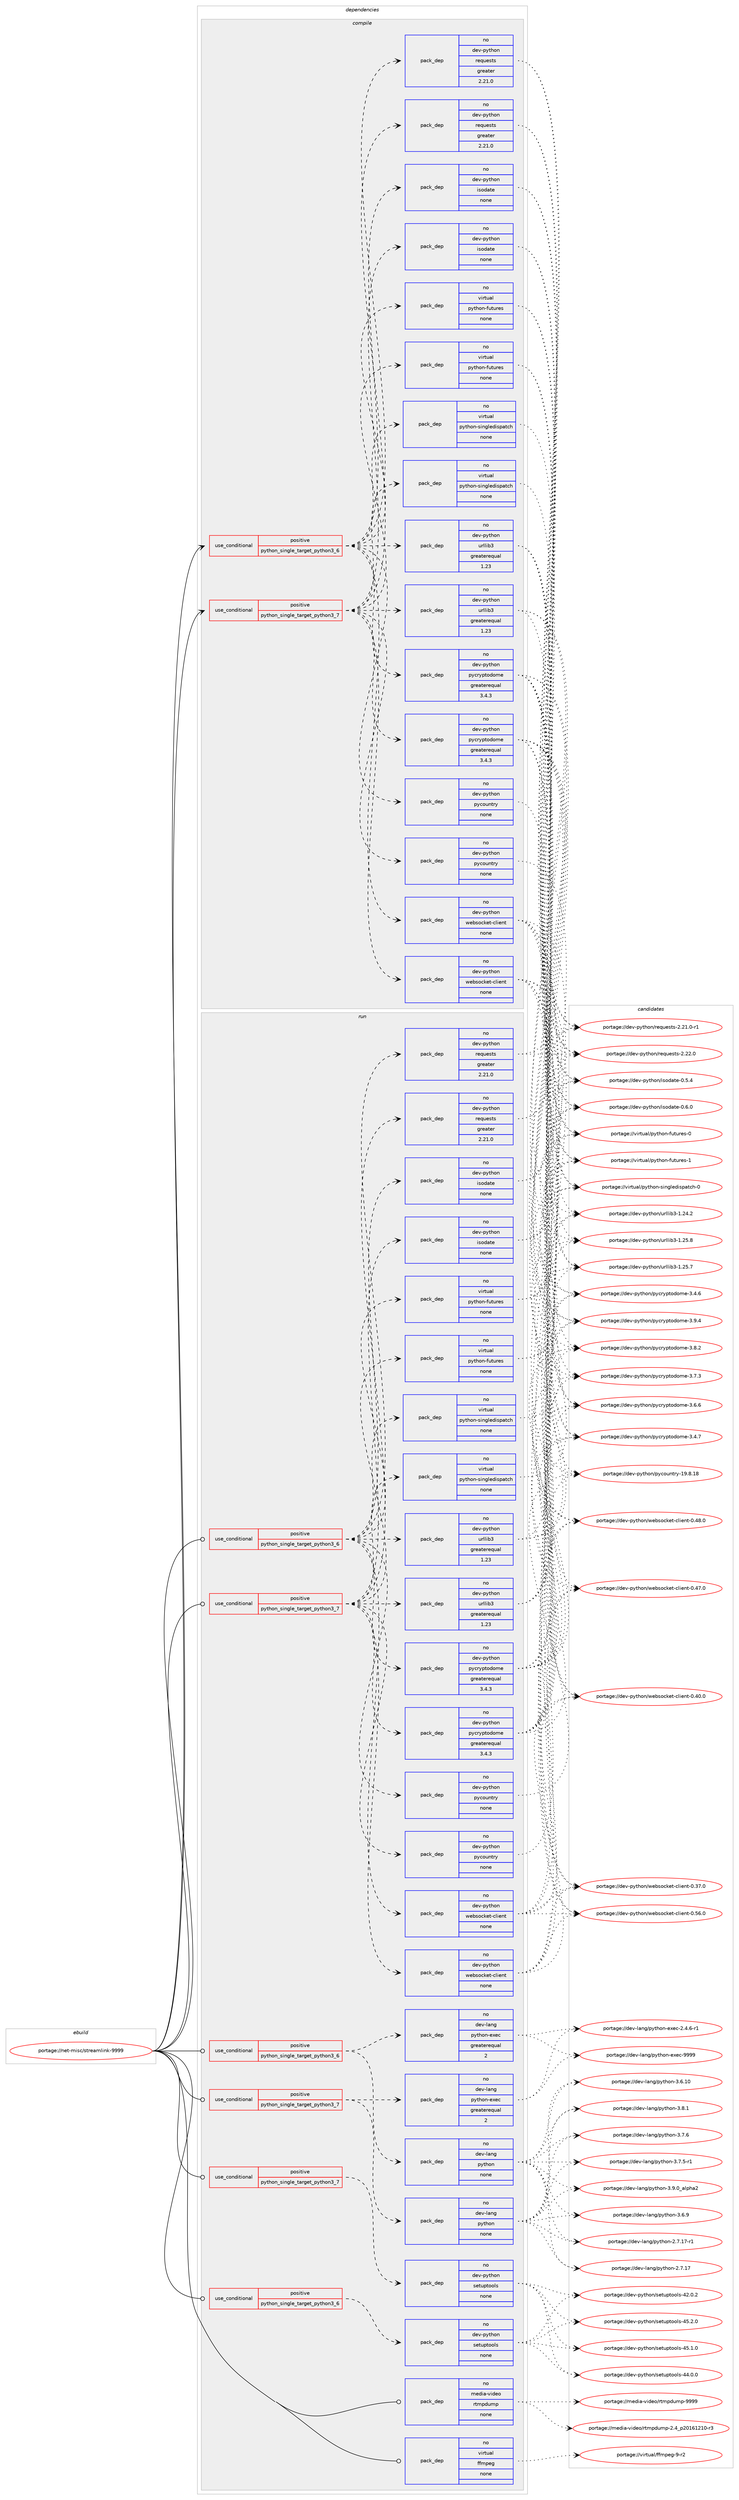 digraph prolog {

# *************
# Graph options
# *************

newrank=true;
concentrate=true;
compound=true;
graph [rankdir=LR,fontname=Helvetica,fontsize=10,ranksep=1.5];#, ranksep=2.5, nodesep=0.2];
edge  [arrowhead=vee];
node  [fontname=Helvetica,fontsize=10];

# **********
# The ebuild
# **********

subgraph cluster_leftcol {
color=gray;
rank=same;
label=<<i>ebuild</i>>;
id [label="portage://net-misc/streamlink-9999", color=red, width=4, href="../net-misc/streamlink-9999.svg"];
}

# ****************
# The dependencies
# ****************

subgraph cluster_midcol {
color=gray;
label=<<i>dependencies</i>>;
subgraph cluster_compile {
fillcolor="#eeeeee";
style=filled;
label=<<i>compile</i>>;
subgraph cond24706 {
dependency120637 [label=<<TABLE BORDER="0" CELLBORDER="1" CELLSPACING="0" CELLPADDING="4"><TR><TD ROWSPAN="3" CELLPADDING="10">use_conditional</TD></TR><TR><TD>positive</TD></TR><TR><TD>python_single_target_python3_6</TD></TR></TABLE>>, shape=none, color=red];
subgraph pack93927 {
dependency120638 [label=<<TABLE BORDER="0" CELLBORDER="1" CELLSPACING="0" CELLPADDING="4" WIDTH="220"><TR><TD ROWSPAN="6" CELLPADDING="30">pack_dep</TD></TR><TR><TD WIDTH="110">no</TD></TR><TR><TD>virtual</TD></TR><TR><TD>python-futures</TD></TR><TR><TD>none</TD></TR><TR><TD></TD></TR></TABLE>>, shape=none, color=blue];
}
dependency120637:e -> dependency120638:w [weight=20,style="dashed",arrowhead="vee"];
subgraph pack93928 {
dependency120639 [label=<<TABLE BORDER="0" CELLBORDER="1" CELLSPACING="0" CELLPADDING="4" WIDTH="220"><TR><TD ROWSPAN="6" CELLPADDING="30">pack_dep</TD></TR><TR><TD WIDTH="110">no</TD></TR><TR><TD>virtual</TD></TR><TR><TD>python-singledispatch</TD></TR><TR><TD>none</TD></TR><TR><TD></TD></TR></TABLE>>, shape=none, color=blue];
}
dependency120637:e -> dependency120639:w [weight=20,style="dashed",arrowhead="vee"];
subgraph pack93929 {
dependency120640 [label=<<TABLE BORDER="0" CELLBORDER="1" CELLSPACING="0" CELLPADDING="4" WIDTH="220"><TR><TD ROWSPAN="6" CELLPADDING="30">pack_dep</TD></TR><TR><TD WIDTH="110">no</TD></TR><TR><TD>dev-python</TD></TR><TR><TD>requests</TD></TR><TR><TD>greater</TD></TR><TR><TD>2.21.0</TD></TR></TABLE>>, shape=none, color=blue];
}
dependency120637:e -> dependency120640:w [weight=20,style="dashed",arrowhead="vee"];
subgraph pack93930 {
dependency120641 [label=<<TABLE BORDER="0" CELLBORDER="1" CELLSPACING="0" CELLPADDING="4" WIDTH="220"><TR><TD ROWSPAN="6" CELLPADDING="30">pack_dep</TD></TR><TR><TD WIDTH="110">no</TD></TR><TR><TD>dev-python</TD></TR><TR><TD>urllib3</TD></TR><TR><TD>greaterequal</TD></TR><TR><TD>1.23</TD></TR></TABLE>>, shape=none, color=blue];
}
dependency120637:e -> dependency120641:w [weight=20,style="dashed",arrowhead="vee"];
subgraph pack93931 {
dependency120642 [label=<<TABLE BORDER="0" CELLBORDER="1" CELLSPACING="0" CELLPADDING="4" WIDTH="220"><TR><TD ROWSPAN="6" CELLPADDING="30">pack_dep</TD></TR><TR><TD WIDTH="110">no</TD></TR><TR><TD>dev-python</TD></TR><TR><TD>isodate</TD></TR><TR><TD>none</TD></TR><TR><TD></TD></TR></TABLE>>, shape=none, color=blue];
}
dependency120637:e -> dependency120642:w [weight=20,style="dashed",arrowhead="vee"];
subgraph pack93932 {
dependency120643 [label=<<TABLE BORDER="0" CELLBORDER="1" CELLSPACING="0" CELLPADDING="4" WIDTH="220"><TR><TD ROWSPAN="6" CELLPADDING="30">pack_dep</TD></TR><TR><TD WIDTH="110">no</TD></TR><TR><TD>dev-python</TD></TR><TR><TD>websocket-client</TD></TR><TR><TD>none</TD></TR><TR><TD></TD></TR></TABLE>>, shape=none, color=blue];
}
dependency120637:e -> dependency120643:w [weight=20,style="dashed",arrowhead="vee"];
subgraph pack93933 {
dependency120644 [label=<<TABLE BORDER="0" CELLBORDER="1" CELLSPACING="0" CELLPADDING="4" WIDTH="220"><TR><TD ROWSPAN="6" CELLPADDING="30">pack_dep</TD></TR><TR><TD WIDTH="110">no</TD></TR><TR><TD>dev-python</TD></TR><TR><TD>pycountry</TD></TR><TR><TD>none</TD></TR><TR><TD></TD></TR></TABLE>>, shape=none, color=blue];
}
dependency120637:e -> dependency120644:w [weight=20,style="dashed",arrowhead="vee"];
subgraph pack93934 {
dependency120645 [label=<<TABLE BORDER="0" CELLBORDER="1" CELLSPACING="0" CELLPADDING="4" WIDTH="220"><TR><TD ROWSPAN="6" CELLPADDING="30">pack_dep</TD></TR><TR><TD WIDTH="110">no</TD></TR><TR><TD>dev-python</TD></TR><TR><TD>pycryptodome</TD></TR><TR><TD>greaterequal</TD></TR><TR><TD>3.4.3</TD></TR></TABLE>>, shape=none, color=blue];
}
dependency120637:e -> dependency120645:w [weight=20,style="dashed",arrowhead="vee"];
}
id:e -> dependency120637:w [weight=20,style="solid",arrowhead="vee"];
subgraph cond24707 {
dependency120646 [label=<<TABLE BORDER="0" CELLBORDER="1" CELLSPACING="0" CELLPADDING="4"><TR><TD ROWSPAN="3" CELLPADDING="10">use_conditional</TD></TR><TR><TD>positive</TD></TR><TR><TD>python_single_target_python3_7</TD></TR></TABLE>>, shape=none, color=red];
subgraph pack93935 {
dependency120647 [label=<<TABLE BORDER="0" CELLBORDER="1" CELLSPACING="0" CELLPADDING="4" WIDTH="220"><TR><TD ROWSPAN="6" CELLPADDING="30">pack_dep</TD></TR><TR><TD WIDTH="110">no</TD></TR><TR><TD>virtual</TD></TR><TR><TD>python-futures</TD></TR><TR><TD>none</TD></TR><TR><TD></TD></TR></TABLE>>, shape=none, color=blue];
}
dependency120646:e -> dependency120647:w [weight=20,style="dashed",arrowhead="vee"];
subgraph pack93936 {
dependency120648 [label=<<TABLE BORDER="0" CELLBORDER="1" CELLSPACING="0" CELLPADDING="4" WIDTH="220"><TR><TD ROWSPAN="6" CELLPADDING="30">pack_dep</TD></TR><TR><TD WIDTH="110">no</TD></TR><TR><TD>virtual</TD></TR><TR><TD>python-singledispatch</TD></TR><TR><TD>none</TD></TR><TR><TD></TD></TR></TABLE>>, shape=none, color=blue];
}
dependency120646:e -> dependency120648:w [weight=20,style="dashed",arrowhead="vee"];
subgraph pack93937 {
dependency120649 [label=<<TABLE BORDER="0" CELLBORDER="1" CELLSPACING="0" CELLPADDING="4" WIDTH="220"><TR><TD ROWSPAN="6" CELLPADDING="30">pack_dep</TD></TR><TR><TD WIDTH="110">no</TD></TR><TR><TD>dev-python</TD></TR><TR><TD>requests</TD></TR><TR><TD>greater</TD></TR><TR><TD>2.21.0</TD></TR></TABLE>>, shape=none, color=blue];
}
dependency120646:e -> dependency120649:w [weight=20,style="dashed",arrowhead="vee"];
subgraph pack93938 {
dependency120650 [label=<<TABLE BORDER="0" CELLBORDER="1" CELLSPACING="0" CELLPADDING="4" WIDTH="220"><TR><TD ROWSPAN="6" CELLPADDING="30">pack_dep</TD></TR><TR><TD WIDTH="110">no</TD></TR><TR><TD>dev-python</TD></TR><TR><TD>urllib3</TD></TR><TR><TD>greaterequal</TD></TR><TR><TD>1.23</TD></TR></TABLE>>, shape=none, color=blue];
}
dependency120646:e -> dependency120650:w [weight=20,style="dashed",arrowhead="vee"];
subgraph pack93939 {
dependency120651 [label=<<TABLE BORDER="0" CELLBORDER="1" CELLSPACING="0" CELLPADDING="4" WIDTH="220"><TR><TD ROWSPAN="6" CELLPADDING="30">pack_dep</TD></TR><TR><TD WIDTH="110">no</TD></TR><TR><TD>dev-python</TD></TR><TR><TD>isodate</TD></TR><TR><TD>none</TD></TR><TR><TD></TD></TR></TABLE>>, shape=none, color=blue];
}
dependency120646:e -> dependency120651:w [weight=20,style="dashed",arrowhead="vee"];
subgraph pack93940 {
dependency120652 [label=<<TABLE BORDER="0" CELLBORDER="1" CELLSPACING="0" CELLPADDING="4" WIDTH="220"><TR><TD ROWSPAN="6" CELLPADDING="30">pack_dep</TD></TR><TR><TD WIDTH="110">no</TD></TR><TR><TD>dev-python</TD></TR><TR><TD>websocket-client</TD></TR><TR><TD>none</TD></TR><TR><TD></TD></TR></TABLE>>, shape=none, color=blue];
}
dependency120646:e -> dependency120652:w [weight=20,style="dashed",arrowhead="vee"];
subgraph pack93941 {
dependency120653 [label=<<TABLE BORDER="0" CELLBORDER="1" CELLSPACING="0" CELLPADDING="4" WIDTH="220"><TR><TD ROWSPAN="6" CELLPADDING="30">pack_dep</TD></TR><TR><TD WIDTH="110">no</TD></TR><TR><TD>dev-python</TD></TR><TR><TD>pycountry</TD></TR><TR><TD>none</TD></TR><TR><TD></TD></TR></TABLE>>, shape=none, color=blue];
}
dependency120646:e -> dependency120653:w [weight=20,style="dashed",arrowhead="vee"];
subgraph pack93942 {
dependency120654 [label=<<TABLE BORDER="0" CELLBORDER="1" CELLSPACING="0" CELLPADDING="4" WIDTH="220"><TR><TD ROWSPAN="6" CELLPADDING="30">pack_dep</TD></TR><TR><TD WIDTH="110">no</TD></TR><TR><TD>dev-python</TD></TR><TR><TD>pycryptodome</TD></TR><TR><TD>greaterequal</TD></TR><TR><TD>3.4.3</TD></TR></TABLE>>, shape=none, color=blue];
}
dependency120646:e -> dependency120654:w [weight=20,style="dashed",arrowhead="vee"];
}
id:e -> dependency120646:w [weight=20,style="solid",arrowhead="vee"];
}
subgraph cluster_compileandrun {
fillcolor="#eeeeee";
style=filled;
label=<<i>compile and run</i>>;
}
subgraph cluster_run {
fillcolor="#eeeeee";
style=filled;
label=<<i>run</i>>;
subgraph cond24708 {
dependency120655 [label=<<TABLE BORDER="0" CELLBORDER="1" CELLSPACING="0" CELLPADDING="4"><TR><TD ROWSPAN="3" CELLPADDING="10">use_conditional</TD></TR><TR><TD>positive</TD></TR><TR><TD>python_single_target_python3_6</TD></TR></TABLE>>, shape=none, color=red];
subgraph pack93943 {
dependency120656 [label=<<TABLE BORDER="0" CELLBORDER="1" CELLSPACING="0" CELLPADDING="4" WIDTH="220"><TR><TD ROWSPAN="6" CELLPADDING="30">pack_dep</TD></TR><TR><TD WIDTH="110">no</TD></TR><TR><TD>dev-lang</TD></TR><TR><TD>python</TD></TR><TR><TD>none</TD></TR><TR><TD></TD></TR></TABLE>>, shape=none, color=blue];
}
dependency120655:e -> dependency120656:w [weight=20,style="dashed",arrowhead="vee"];
subgraph pack93944 {
dependency120657 [label=<<TABLE BORDER="0" CELLBORDER="1" CELLSPACING="0" CELLPADDING="4" WIDTH="220"><TR><TD ROWSPAN="6" CELLPADDING="30">pack_dep</TD></TR><TR><TD WIDTH="110">no</TD></TR><TR><TD>dev-lang</TD></TR><TR><TD>python-exec</TD></TR><TR><TD>greaterequal</TD></TR><TR><TD>2</TD></TR></TABLE>>, shape=none, color=blue];
}
dependency120655:e -> dependency120657:w [weight=20,style="dashed",arrowhead="vee"];
}
id:e -> dependency120655:w [weight=20,style="solid",arrowhead="odot"];
subgraph cond24709 {
dependency120658 [label=<<TABLE BORDER="0" CELLBORDER="1" CELLSPACING="0" CELLPADDING="4"><TR><TD ROWSPAN="3" CELLPADDING="10">use_conditional</TD></TR><TR><TD>positive</TD></TR><TR><TD>python_single_target_python3_6</TD></TR></TABLE>>, shape=none, color=red];
subgraph pack93945 {
dependency120659 [label=<<TABLE BORDER="0" CELLBORDER="1" CELLSPACING="0" CELLPADDING="4" WIDTH="220"><TR><TD ROWSPAN="6" CELLPADDING="30">pack_dep</TD></TR><TR><TD WIDTH="110">no</TD></TR><TR><TD>dev-python</TD></TR><TR><TD>setuptools</TD></TR><TR><TD>none</TD></TR><TR><TD></TD></TR></TABLE>>, shape=none, color=blue];
}
dependency120658:e -> dependency120659:w [weight=20,style="dashed",arrowhead="vee"];
}
id:e -> dependency120658:w [weight=20,style="solid",arrowhead="odot"];
subgraph cond24710 {
dependency120660 [label=<<TABLE BORDER="0" CELLBORDER="1" CELLSPACING="0" CELLPADDING="4"><TR><TD ROWSPAN="3" CELLPADDING="10">use_conditional</TD></TR><TR><TD>positive</TD></TR><TR><TD>python_single_target_python3_6</TD></TR></TABLE>>, shape=none, color=red];
subgraph pack93946 {
dependency120661 [label=<<TABLE BORDER="0" CELLBORDER="1" CELLSPACING="0" CELLPADDING="4" WIDTH="220"><TR><TD ROWSPAN="6" CELLPADDING="30">pack_dep</TD></TR><TR><TD WIDTH="110">no</TD></TR><TR><TD>virtual</TD></TR><TR><TD>python-futures</TD></TR><TR><TD>none</TD></TR><TR><TD></TD></TR></TABLE>>, shape=none, color=blue];
}
dependency120660:e -> dependency120661:w [weight=20,style="dashed",arrowhead="vee"];
subgraph pack93947 {
dependency120662 [label=<<TABLE BORDER="0" CELLBORDER="1" CELLSPACING="0" CELLPADDING="4" WIDTH="220"><TR><TD ROWSPAN="6" CELLPADDING="30">pack_dep</TD></TR><TR><TD WIDTH="110">no</TD></TR><TR><TD>virtual</TD></TR><TR><TD>python-singledispatch</TD></TR><TR><TD>none</TD></TR><TR><TD></TD></TR></TABLE>>, shape=none, color=blue];
}
dependency120660:e -> dependency120662:w [weight=20,style="dashed",arrowhead="vee"];
subgraph pack93948 {
dependency120663 [label=<<TABLE BORDER="0" CELLBORDER="1" CELLSPACING="0" CELLPADDING="4" WIDTH="220"><TR><TD ROWSPAN="6" CELLPADDING="30">pack_dep</TD></TR><TR><TD WIDTH="110">no</TD></TR><TR><TD>dev-python</TD></TR><TR><TD>requests</TD></TR><TR><TD>greater</TD></TR><TR><TD>2.21.0</TD></TR></TABLE>>, shape=none, color=blue];
}
dependency120660:e -> dependency120663:w [weight=20,style="dashed",arrowhead="vee"];
subgraph pack93949 {
dependency120664 [label=<<TABLE BORDER="0" CELLBORDER="1" CELLSPACING="0" CELLPADDING="4" WIDTH="220"><TR><TD ROWSPAN="6" CELLPADDING="30">pack_dep</TD></TR><TR><TD WIDTH="110">no</TD></TR><TR><TD>dev-python</TD></TR><TR><TD>urllib3</TD></TR><TR><TD>greaterequal</TD></TR><TR><TD>1.23</TD></TR></TABLE>>, shape=none, color=blue];
}
dependency120660:e -> dependency120664:w [weight=20,style="dashed",arrowhead="vee"];
subgraph pack93950 {
dependency120665 [label=<<TABLE BORDER="0" CELLBORDER="1" CELLSPACING="0" CELLPADDING="4" WIDTH="220"><TR><TD ROWSPAN="6" CELLPADDING="30">pack_dep</TD></TR><TR><TD WIDTH="110">no</TD></TR><TR><TD>dev-python</TD></TR><TR><TD>isodate</TD></TR><TR><TD>none</TD></TR><TR><TD></TD></TR></TABLE>>, shape=none, color=blue];
}
dependency120660:e -> dependency120665:w [weight=20,style="dashed",arrowhead="vee"];
subgraph pack93951 {
dependency120666 [label=<<TABLE BORDER="0" CELLBORDER="1" CELLSPACING="0" CELLPADDING="4" WIDTH="220"><TR><TD ROWSPAN="6" CELLPADDING="30">pack_dep</TD></TR><TR><TD WIDTH="110">no</TD></TR><TR><TD>dev-python</TD></TR><TR><TD>websocket-client</TD></TR><TR><TD>none</TD></TR><TR><TD></TD></TR></TABLE>>, shape=none, color=blue];
}
dependency120660:e -> dependency120666:w [weight=20,style="dashed",arrowhead="vee"];
subgraph pack93952 {
dependency120667 [label=<<TABLE BORDER="0" CELLBORDER="1" CELLSPACING="0" CELLPADDING="4" WIDTH="220"><TR><TD ROWSPAN="6" CELLPADDING="30">pack_dep</TD></TR><TR><TD WIDTH="110">no</TD></TR><TR><TD>dev-python</TD></TR><TR><TD>pycountry</TD></TR><TR><TD>none</TD></TR><TR><TD></TD></TR></TABLE>>, shape=none, color=blue];
}
dependency120660:e -> dependency120667:w [weight=20,style="dashed",arrowhead="vee"];
subgraph pack93953 {
dependency120668 [label=<<TABLE BORDER="0" CELLBORDER="1" CELLSPACING="0" CELLPADDING="4" WIDTH="220"><TR><TD ROWSPAN="6" CELLPADDING="30">pack_dep</TD></TR><TR><TD WIDTH="110">no</TD></TR><TR><TD>dev-python</TD></TR><TR><TD>pycryptodome</TD></TR><TR><TD>greaterequal</TD></TR><TR><TD>3.4.3</TD></TR></TABLE>>, shape=none, color=blue];
}
dependency120660:e -> dependency120668:w [weight=20,style="dashed",arrowhead="vee"];
}
id:e -> dependency120660:w [weight=20,style="solid",arrowhead="odot"];
subgraph cond24711 {
dependency120669 [label=<<TABLE BORDER="0" CELLBORDER="1" CELLSPACING="0" CELLPADDING="4"><TR><TD ROWSPAN="3" CELLPADDING="10">use_conditional</TD></TR><TR><TD>positive</TD></TR><TR><TD>python_single_target_python3_7</TD></TR></TABLE>>, shape=none, color=red];
subgraph pack93954 {
dependency120670 [label=<<TABLE BORDER="0" CELLBORDER="1" CELLSPACING="0" CELLPADDING="4" WIDTH="220"><TR><TD ROWSPAN="6" CELLPADDING="30">pack_dep</TD></TR><TR><TD WIDTH="110">no</TD></TR><TR><TD>dev-lang</TD></TR><TR><TD>python</TD></TR><TR><TD>none</TD></TR><TR><TD></TD></TR></TABLE>>, shape=none, color=blue];
}
dependency120669:e -> dependency120670:w [weight=20,style="dashed",arrowhead="vee"];
subgraph pack93955 {
dependency120671 [label=<<TABLE BORDER="0" CELLBORDER="1" CELLSPACING="0" CELLPADDING="4" WIDTH="220"><TR><TD ROWSPAN="6" CELLPADDING="30">pack_dep</TD></TR><TR><TD WIDTH="110">no</TD></TR><TR><TD>dev-lang</TD></TR><TR><TD>python-exec</TD></TR><TR><TD>greaterequal</TD></TR><TR><TD>2</TD></TR></TABLE>>, shape=none, color=blue];
}
dependency120669:e -> dependency120671:w [weight=20,style="dashed",arrowhead="vee"];
}
id:e -> dependency120669:w [weight=20,style="solid",arrowhead="odot"];
subgraph cond24712 {
dependency120672 [label=<<TABLE BORDER="0" CELLBORDER="1" CELLSPACING="0" CELLPADDING="4"><TR><TD ROWSPAN="3" CELLPADDING="10">use_conditional</TD></TR><TR><TD>positive</TD></TR><TR><TD>python_single_target_python3_7</TD></TR></TABLE>>, shape=none, color=red];
subgraph pack93956 {
dependency120673 [label=<<TABLE BORDER="0" CELLBORDER="1" CELLSPACING="0" CELLPADDING="4" WIDTH="220"><TR><TD ROWSPAN="6" CELLPADDING="30">pack_dep</TD></TR><TR><TD WIDTH="110">no</TD></TR><TR><TD>dev-python</TD></TR><TR><TD>setuptools</TD></TR><TR><TD>none</TD></TR><TR><TD></TD></TR></TABLE>>, shape=none, color=blue];
}
dependency120672:e -> dependency120673:w [weight=20,style="dashed",arrowhead="vee"];
}
id:e -> dependency120672:w [weight=20,style="solid",arrowhead="odot"];
subgraph cond24713 {
dependency120674 [label=<<TABLE BORDER="0" CELLBORDER="1" CELLSPACING="0" CELLPADDING="4"><TR><TD ROWSPAN="3" CELLPADDING="10">use_conditional</TD></TR><TR><TD>positive</TD></TR><TR><TD>python_single_target_python3_7</TD></TR></TABLE>>, shape=none, color=red];
subgraph pack93957 {
dependency120675 [label=<<TABLE BORDER="0" CELLBORDER="1" CELLSPACING="0" CELLPADDING="4" WIDTH="220"><TR><TD ROWSPAN="6" CELLPADDING="30">pack_dep</TD></TR><TR><TD WIDTH="110">no</TD></TR><TR><TD>virtual</TD></TR><TR><TD>python-futures</TD></TR><TR><TD>none</TD></TR><TR><TD></TD></TR></TABLE>>, shape=none, color=blue];
}
dependency120674:e -> dependency120675:w [weight=20,style="dashed",arrowhead="vee"];
subgraph pack93958 {
dependency120676 [label=<<TABLE BORDER="0" CELLBORDER="1" CELLSPACING="0" CELLPADDING="4" WIDTH="220"><TR><TD ROWSPAN="6" CELLPADDING="30">pack_dep</TD></TR><TR><TD WIDTH="110">no</TD></TR><TR><TD>virtual</TD></TR><TR><TD>python-singledispatch</TD></TR><TR><TD>none</TD></TR><TR><TD></TD></TR></TABLE>>, shape=none, color=blue];
}
dependency120674:e -> dependency120676:w [weight=20,style="dashed",arrowhead="vee"];
subgraph pack93959 {
dependency120677 [label=<<TABLE BORDER="0" CELLBORDER="1" CELLSPACING="0" CELLPADDING="4" WIDTH="220"><TR><TD ROWSPAN="6" CELLPADDING="30">pack_dep</TD></TR><TR><TD WIDTH="110">no</TD></TR><TR><TD>dev-python</TD></TR><TR><TD>requests</TD></TR><TR><TD>greater</TD></TR><TR><TD>2.21.0</TD></TR></TABLE>>, shape=none, color=blue];
}
dependency120674:e -> dependency120677:w [weight=20,style="dashed",arrowhead="vee"];
subgraph pack93960 {
dependency120678 [label=<<TABLE BORDER="0" CELLBORDER="1" CELLSPACING="0" CELLPADDING="4" WIDTH="220"><TR><TD ROWSPAN="6" CELLPADDING="30">pack_dep</TD></TR><TR><TD WIDTH="110">no</TD></TR><TR><TD>dev-python</TD></TR><TR><TD>urllib3</TD></TR><TR><TD>greaterequal</TD></TR><TR><TD>1.23</TD></TR></TABLE>>, shape=none, color=blue];
}
dependency120674:e -> dependency120678:w [weight=20,style="dashed",arrowhead="vee"];
subgraph pack93961 {
dependency120679 [label=<<TABLE BORDER="0" CELLBORDER="1" CELLSPACING="0" CELLPADDING="4" WIDTH="220"><TR><TD ROWSPAN="6" CELLPADDING="30">pack_dep</TD></TR><TR><TD WIDTH="110">no</TD></TR><TR><TD>dev-python</TD></TR><TR><TD>isodate</TD></TR><TR><TD>none</TD></TR><TR><TD></TD></TR></TABLE>>, shape=none, color=blue];
}
dependency120674:e -> dependency120679:w [weight=20,style="dashed",arrowhead="vee"];
subgraph pack93962 {
dependency120680 [label=<<TABLE BORDER="0" CELLBORDER="1" CELLSPACING="0" CELLPADDING="4" WIDTH="220"><TR><TD ROWSPAN="6" CELLPADDING="30">pack_dep</TD></TR><TR><TD WIDTH="110">no</TD></TR><TR><TD>dev-python</TD></TR><TR><TD>websocket-client</TD></TR><TR><TD>none</TD></TR><TR><TD></TD></TR></TABLE>>, shape=none, color=blue];
}
dependency120674:e -> dependency120680:w [weight=20,style="dashed",arrowhead="vee"];
subgraph pack93963 {
dependency120681 [label=<<TABLE BORDER="0" CELLBORDER="1" CELLSPACING="0" CELLPADDING="4" WIDTH="220"><TR><TD ROWSPAN="6" CELLPADDING="30">pack_dep</TD></TR><TR><TD WIDTH="110">no</TD></TR><TR><TD>dev-python</TD></TR><TR><TD>pycountry</TD></TR><TR><TD>none</TD></TR><TR><TD></TD></TR></TABLE>>, shape=none, color=blue];
}
dependency120674:e -> dependency120681:w [weight=20,style="dashed",arrowhead="vee"];
subgraph pack93964 {
dependency120682 [label=<<TABLE BORDER="0" CELLBORDER="1" CELLSPACING="0" CELLPADDING="4" WIDTH="220"><TR><TD ROWSPAN="6" CELLPADDING="30">pack_dep</TD></TR><TR><TD WIDTH="110">no</TD></TR><TR><TD>dev-python</TD></TR><TR><TD>pycryptodome</TD></TR><TR><TD>greaterequal</TD></TR><TR><TD>3.4.3</TD></TR></TABLE>>, shape=none, color=blue];
}
dependency120674:e -> dependency120682:w [weight=20,style="dashed",arrowhead="vee"];
}
id:e -> dependency120674:w [weight=20,style="solid",arrowhead="odot"];
subgraph pack93965 {
dependency120683 [label=<<TABLE BORDER="0" CELLBORDER="1" CELLSPACING="0" CELLPADDING="4" WIDTH="220"><TR><TD ROWSPAN="6" CELLPADDING="30">pack_dep</TD></TR><TR><TD WIDTH="110">no</TD></TR><TR><TD>media-video</TD></TR><TR><TD>rtmpdump</TD></TR><TR><TD>none</TD></TR><TR><TD></TD></TR></TABLE>>, shape=none, color=blue];
}
id:e -> dependency120683:w [weight=20,style="solid",arrowhead="odot"];
subgraph pack93966 {
dependency120684 [label=<<TABLE BORDER="0" CELLBORDER="1" CELLSPACING="0" CELLPADDING="4" WIDTH="220"><TR><TD ROWSPAN="6" CELLPADDING="30">pack_dep</TD></TR><TR><TD WIDTH="110">no</TD></TR><TR><TD>virtual</TD></TR><TR><TD>ffmpeg</TD></TR><TR><TD>none</TD></TR><TR><TD></TD></TR></TABLE>>, shape=none, color=blue];
}
id:e -> dependency120684:w [weight=20,style="solid",arrowhead="odot"];
}
}

# **************
# The candidates
# **************

subgraph cluster_choices {
rank=same;
color=gray;
label=<<i>candidates</i>>;

subgraph choice93927 {
color=black;
nodesep=1;
choice1181051141161179710847112121116104111110451021171161171141011154549 [label="portage://virtual/python-futures-1", color=red, width=4,href="../virtual/python-futures-1.svg"];
choice1181051141161179710847112121116104111110451021171161171141011154548 [label="portage://virtual/python-futures-0", color=red, width=4,href="../virtual/python-futures-0.svg"];
dependency120638:e -> choice1181051141161179710847112121116104111110451021171161171141011154549:w [style=dotted,weight="100"];
dependency120638:e -> choice1181051141161179710847112121116104111110451021171161171141011154548:w [style=dotted,weight="100"];
}
subgraph choice93928 {
color=black;
nodesep=1;
choice11810511411611797108471121211161041111104511510511010310810110010511511297116991044548 [label="portage://virtual/python-singledispatch-0", color=red, width=4,href="../virtual/python-singledispatch-0.svg"];
dependency120639:e -> choice11810511411611797108471121211161041111104511510511010310810110010511511297116991044548:w [style=dotted,weight="100"];
}
subgraph choice93929 {
color=black;
nodesep=1;
choice100101118451121211161041111104711410111311710111511611545504650504648 [label="portage://dev-python/requests-2.22.0", color=red, width=4,href="../dev-python/requests-2.22.0.svg"];
choice1001011184511212111610411111047114101113117101115116115455046504946484511449 [label="portage://dev-python/requests-2.21.0-r1", color=red, width=4,href="../dev-python/requests-2.21.0-r1.svg"];
dependency120640:e -> choice100101118451121211161041111104711410111311710111511611545504650504648:w [style=dotted,weight="100"];
dependency120640:e -> choice1001011184511212111610411111047114101113117101115116115455046504946484511449:w [style=dotted,weight="100"];
}
subgraph choice93930 {
color=black;
nodesep=1;
choice1001011184511212111610411111047117114108108105985145494650534656 [label="portage://dev-python/urllib3-1.25.8", color=red, width=4,href="../dev-python/urllib3-1.25.8.svg"];
choice1001011184511212111610411111047117114108108105985145494650534655 [label="portage://dev-python/urllib3-1.25.7", color=red, width=4,href="../dev-python/urllib3-1.25.7.svg"];
choice1001011184511212111610411111047117114108108105985145494650524650 [label="portage://dev-python/urllib3-1.24.2", color=red, width=4,href="../dev-python/urllib3-1.24.2.svg"];
dependency120641:e -> choice1001011184511212111610411111047117114108108105985145494650534656:w [style=dotted,weight="100"];
dependency120641:e -> choice1001011184511212111610411111047117114108108105985145494650534655:w [style=dotted,weight="100"];
dependency120641:e -> choice1001011184511212111610411111047117114108108105985145494650524650:w [style=dotted,weight="100"];
}
subgraph choice93931 {
color=black;
nodesep=1;
choice100101118451121211161041111104710511511110097116101454846544648 [label="portage://dev-python/isodate-0.6.0", color=red, width=4,href="../dev-python/isodate-0.6.0.svg"];
choice100101118451121211161041111104710511511110097116101454846534652 [label="portage://dev-python/isodate-0.5.4", color=red, width=4,href="../dev-python/isodate-0.5.4.svg"];
dependency120642:e -> choice100101118451121211161041111104710511511110097116101454846544648:w [style=dotted,weight="100"];
dependency120642:e -> choice100101118451121211161041111104710511511110097116101454846534652:w [style=dotted,weight="100"];
}
subgraph choice93932 {
color=black;
nodesep=1;
choice10010111845112121116104111110471191019811511199107101116459910810510111011645484653544648 [label="portage://dev-python/websocket-client-0.56.0", color=red, width=4,href="../dev-python/websocket-client-0.56.0.svg"];
choice10010111845112121116104111110471191019811511199107101116459910810510111011645484652564648 [label="portage://dev-python/websocket-client-0.48.0", color=red, width=4,href="../dev-python/websocket-client-0.48.0.svg"];
choice10010111845112121116104111110471191019811511199107101116459910810510111011645484652554648 [label="portage://dev-python/websocket-client-0.47.0", color=red, width=4,href="../dev-python/websocket-client-0.47.0.svg"];
choice10010111845112121116104111110471191019811511199107101116459910810510111011645484652484648 [label="portage://dev-python/websocket-client-0.40.0", color=red, width=4,href="../dev-python/websocket-client-0.40.0.svg"];
choice10010111845112121116104111110471191019811511199107101116459910810510111011645484651554648 [label="portage://dev-python/websocket-client-0.37.0", color=red, width=4,href="../dev-python/websocket-client-0.37.0.svg"];
dependency120643:e -> choice10010111845112121116104111110471191019811511199107101116459910810510111011645484653544648:w [style=dotted,weight="100"];
dependency120643:e -> choice10010111845112121116104111110471191019811511199107101116459910810510111011645484652564648:w [style=dotted,weight="100"];
dependency120643:e -> choice10010111845112121116104111110471191019811511199107101116459910810510111011645484652554648:w [style=dotted,weight="100"];
dependency120643:e -> choice10010111845112121116104111110471191019811511199107101116459910810510111011645484652484648:w [style=dotted,weight="100"];
dependency120643:e -> choice10010111845112121116104111110471191019811511199107101116459910810510111011645484651554648:w [style=dotted,weight="100"];
}
subgraph choice93933 {
color=black;
nodesep=1;
choice1001011184511212111610411111047112121991111171101161141214549574656464956 [label="portage://dev-python/pycountry-19.8.18", color=red, width=4,href="../dev-python/pycountry-19.8.18.svg"];
dependency120644:e -> choice1001011184511212111610411111047112121991111171101161141214549574656464956:w [style=dotted,weight="100"];
}
subgraph choice93934 {
color=black;
nodesep=1;
choice100101118451121211161041111104711212199114121112116111100111109101455146574652 [label="portage://dev-python/pycryptodome-3.9.4", color=red, width=4,href="../dev-python/pycryptodome-3.9.4.svg"];
choice100101118451121211161041111104711212199114121112116111100111109101455146564650 [label="portage://dev-python/pycryptodome-3.8.2", color=red, width=4,href="../dev-python/pycryptodome-3.8.2.svg"];
choice100101118451121211161041111104711212199114121112116111100111109101455146554651 [label="portage://dev-python/pycryptodome-3.7.3", color=red, width=4,href="../dev-python/pycryptodome-3.7.3.svg"];
choice100101118451121211161041111104711212199114121112116111100111109101455146544654 [label="portage://dev-python/pycryptodome-3.6.6", color=red, width=4,href="../dev-python/pycryptodome-3.6.6.svg"];
choice100101118451121211161041111104711212199114121112116111100111109101455146524655 [label="portage://dev-python/pycryptodome-3.4.7", color=red, width=4,href="../dev-python/pycryptodome-3.4.7.svg"];
choice100101118451121211161041111104711212199114121112116111100111109101455146524654 [label="portage://dev-python/pycryptodome-3.4.6", color=red, width=4,href="../dev-python/pycryptodome-3.4.6.svg"];
dependency120645:e -> choice100101118451121211161041111104711212199114121112116111100111109101455146574652:w [style=dotted,weight="100"];
dependency120645:e -> choice100101118451121211161041111104711212199114121112116111100111109101455146564650:w [style=dotted,weight="100"];
dependency120645:e -> choice100101118451121211161041111104711212199114121112116111100111109101455146554651:w [style=dotted,weight="100"];
dependency120645:e -> choice100101118451121211161041111104711212199114121112116111100111109101455146544654:w [style=dotted,weight="100"];
dependency120645:e -> choice100101118451121211161041111104711212199114121112116111100111109101455146524655:w [style=dotted,weight="100"];
dependency120645:e -> choice100101118451121211161041111104711212199114121112116111100111109101455146524654:w [style=dotted,weight="100"];
}
subgraph choice93935 {
color=black;
nodesep=1;
choice1181051141161179710847112121116104111110451021171161171141011154549 [label="portage://virtual/python-futures-1", color=red, width=4,href="../virtual/python-futures-1.svg"];
choice1181051141161179710847112121116104111110451021171161171141011154548 [label="portage://virtual/python-futures-0", color=red, width=4,href="../virtual/python-futures-0.svg"];
dependency120647:e -> choice1181051141161179710847112121116104111110451021171161171141011154549:w [style=dotted,weight="100"];
dependency120647:e -> choice1181051141161179710847112121116104111110451021171161171141011154548:w [style=dotted,weight="100"];
}
subgraph choice93936 {
color=black;
nodesep=1;
choice11810511411611797108471121211161041111104511510511010310810110010511511297116991044548 [label="portage://virtual/python-singledispatch-0", color=red, width=4,href="../virtual/python-singledispatch-0.svg"];
dependency120648:e -> choice11810511411611797108471121211161041111104511510511010310810110010511511297116991044548:w [style=dotted,weight="100"];
}
subgraph choice93937 {
color=black;
nodesep=1;
choice100101118451121211161041111104711410111311710111511611545504650504648 [label="portage://dev-python/requests-2.22.0", color=red, width=4,href="../dev-python/requests-2.22.0.svg"];
choice1001011184511212111610411111047114101113117101115116115455046504946484511449 [label="portage://dev-python/requests-2.21.0-r1", color=red, width=4,href="../dev-python/requests-2.21.0-r1.svg"];
dependency120649:e -> choice100101118451121211161041111104711410111311710111511611545504650504648:w [style=dotted,weight="100"];
dependency120649:e -> choice1001011184511212111610411111047114101113117101115116115455046504946484511449:w [style=dotted,weight="100"];
}
subgraph choice93938 {
color=black;
nodesep=1;
choice1001011184511212111610411111047117114108108105985145494650534656 [label="portage://dev-python/urllib3-1.25.8", color=red, width=4,href="../dev-python/urllib3-1.25.8.svg"];
choice1001011184511212111610411111047117114108108105985145494650534655 [label="portage://dev-python/urllib3-1.25.7", color=red, width=4,href="../dev-python/urllib3-1.25.7.svg"];
choice1001011184511212111610411111047117114108108105985145494650524650 [label="portage://dev-python/urllib3-1.24.2", color=red, width=4,href="../dev-python/urllib3-1.24.2.svg"];
dependency120650:e -> choice1001011184511212111610411111047117114108108105985145494650534656:w [style=dotted,weight="100"];
dependency120650:e -> choice1001011184511212111610411111047117114108108105985145494650534655:w [style=dotted,weight="100"];
dependency120650:e -> choice1001011184511212111610411111047117114108108105985145494650524650:w [style=dotted,weight="100"];
}
subgraph choice93939 {
color=black;
nodesep=1;
choice100101118451121211161041111104710511511110097116101454846544648 [label="portage://dev-python/isodate-0.6.0", color=red, width=4,href="../dev-python/isodate-0.6.0.svg"];
choice100101118451121211161041111104710511511110097116101454846534652 [label="portage://dev-python/isodate-0.5.4", color=red, width=4,href="../dev-python/isodate-0.5.4.svg"];
dependency120651:e -> choice100101118451121211161041111104710511511110097116101454846544648:w [style=dotted,weight="100"];
dependency120651:e -> choice100101118451121211161041111104710511511110097116101454846534652:w [style=dotted,weight="100"];
}
subgraph choice93940 {
color=black;
nodesep=1;
choice10010111845112121116104111110471191019811511199107101116459910810510111011645484653544648 [label="portage://dev-python/websocket-client-0.56.0", color=red, width=4,href="../dev-python/websocket-client-0.56.0.svg"];
choice10010111845112121116104111110471191019811511199107101116459910810510111011645484652564648 [label="portage://dev-python/websocket-client-0.48.0", color=red, width=4,href="../dev-python/websocket-client-0.48.0.svg"];
choice10010111845112121116104111110471191019811511199107101116459910810510111011645484652554648 [label="portage://dev-python/websocket-client-0.47.0", color=red, width=4,href="../dev-python/websocket-client-0.47.0.svg"];
choice10010111845112121116104111110471191019811511199107101116459910810510111011645484652484648 [label="portage://dev-python/websocket-client-0.40.0", color=red, width=4,href="../dev-python/websocket-client-0.40.0.svg"];
choice10010111845112121116104111110471191019811511199107101116459910810510111011645484651554648 [label="portage://dev-python/websocket-client-0.37.0", color=red, width=4,href="../dev-python/websocket-client-0.37.0.svg"];
dependency120652:e -> choice10010111845112121116104111110471191019811511199107101116459910810510111011645484653544648:w [style=dotted,weight="100"];
dependency120652:e -> choice10010111845112121116104111110471191019811511199107101116459910810510111011645484652564648:w [style=dotted,weight="100"];
dependency120652:e -> choice10010111845112121116104111110471191019811511199107101116459910810510111011645484652554648:w [style=dotted,weight="100"];
dependency120652:e -> choice10010111845112121116104111110471191019811511199107101116459910810510111011645484652484648:w [style=dotted,weight="100"];
dependency120652:e -> choice10010111845112121116104111110471191019811511199107101116459910810510111011645484651554648:w [style=dotted,weight="100"];
}
subgraph choice93941 {
color=black;
nodesep=1;
choice1001011184511212111610411111047112121991111171101161141214549574656464956 [label="portage://dev-python/pycountry-19.8.18", color=red, width=4,href="../dev-python/pycountry-19.8.18.svg"];
dependency120653:e -> choice1001011184511212111610411111047112121991111171101161141214549574656464956:w [style=dotted,weight="100"];
}
subgraph choice93942 {
color=black;
nodesep=1;
choice100101118451121211161041111104711212199114121112116111100111109101455146574652 [label="portage://dev-python/pycryptodome-3.9.4", color=red, width=4,href="../dev-python/pycryptodome-3.9.4.svg"];
choice100101118451121211161041111104711212199114121112116111100111109101455146564650 [label="portage://dev-python/pycryptodome-3.8.2", color=red, width=4,href="../dev-python/pycryptodome-3.8.2.svg"];
choice100101118451121211161041111104711212199114121112116111100111109101455146554651 [label="portage://dev-python/pycryptodome-3.7.3", color=red, width=4,href="../dev-python/pycryptodome-3.7.3.svg"];
choice100101118451121211161041111104711212199114121112116111100111109101455146544654 [label="portage://dev-python/pycryptodome-3.6.6", color=red, width=4,href="../dev-python/pycryptodome-3.6.6.svg"];
choice100101118451121211161041111104711212199114121112116111100111109101455146524655 [label="portage://dev-python/pycryptodome-3.4.7", color=red, width=4,href="../dev-python/pycryptodome-3.4.7.svg"];
choice100101118451121211161041111104711212199114121112116111100111109101455146524654 [label="portage://dev-python/pycryptodome-3.4.6", color=red, width=4,href="../dev-python/pycryptodome-3.4.6.svg"];
dependency120654:e -> choice100101118451121211161041111104711212199114121112116111100111109101455146574652:w [style=dotted,weight="100"];
dependency120654:e -> choice100101118451121211161041111104711212199114121112116111100111109101455146564650:w [style=dotted,weight="100"];
dependency120654:e -> choice100101118451121211161041111104711212199114121112116111100111109101455146554651:w [style=dotted,weight="100"];
dependency120654:e -> choice100101118451121211161041111104711212199114121112116111100111109101455146544654:w [style=dotted,weight="100"];
dependency120654:e -> choice100101118451121211161041111104711212199114121112116111100111109101455146524655:w [style=dotted,weight="100"];
dependency120654:e -> choice100101118451121211161041111104711212199114121112116111100111109101455146524654:w [style=dotted,weight="100"];
}
subgraph choice93943 {
color=black;
nodesep=1;
choice10010111845108971101034711212111610411111045514657464895971081121049750 [label="portage://dev-lang/python-3.9.0_alpha2", color=red, width=4,href="../dev-lang/python-3.9.0_alpha2.svg"];
choice100101118451089711010347112121116104111110455146564649 [label="portage://dev-lang/python-3.8.1", color=red, width=4,href="../dev-lang/python-3.8.1.svg"];
choice100101118451089711010347112121116104111110455146554654 [label="portage://dev-lang/python-3.7.6", color=red, width=4,href="../dev-lang/python-3.7.6.svg"];
choice1001011184510897110103471121211161041111104551465546534511449 [label="portage://dev-lang/python-3.7.5-r1", color=red, width=4,href="../dev-lang/python-3.7.5-r1.svg"];
choice100101118451089711010347112121116104111110455146544657 [label="portage://dev-lang/python-3.6.9", color=red, width=4,href="../dev-lang/python-3.6.9.svg"];
choice10010111845108971101034711212111610411111045514654464948 [label="portage://dev-lang/python-3.6.10", color=red, width=4,href="../dev-lang/python-3.6.10.svg"];
choice100101118451089711010347112121116104111110455046554649554511449 [label="portage://dev-lang/python-2.7.17-r1", color=red, width=4,href="../dev-lang/python-2.7.17-r1.svg"];
choice10010111845108971101034711212111610411111045504655464955 [label="portage://dev-lang/python-2.7.17", color=red, width=4,href="../dev-lang/python-2.7.17.svg"];
dependency120656:e -> choice10010111845108971101034711212111610411111045514657464895971081121049750:w [style=dotted,weight="100"];
dependency120656:e -> choice100101118451089711010347112121116104111110455146564649:w [style=dotted,weight="100"];
dependency120656:e -> choice100101118451089711010347112121116104111110455146554654:w [style=dotted,weight="100"];
dependency120656:e -> choice1001011184510897110103471121211161041111104551465546534511449:w [style=dotted,weight="100"];
dependency120656:e -> choice100101118451089711010347112121116104111110455146544657:w [style=dotted,weight="100"];
dependency120656:e -> choice10010111845108971101034711212111610411111045514654464948:w [style=dotted,weight="100"];
dependency120656:e -> choice100101118451089711010347112121116104111110455046554649554511449:w [style=dotted,weight="100"];
dependency120656:e -> choice10010111845108971101034711212111610411111045504655464955:w [style=dotted,weight="100"];
}
subgraph choice93944 {
color=black;
nodesep=1;
choice10010111845108971101034711212111610411111045101120101994557575757 [label="portage://dev-lang/python-exec-9999", color=red, width=4,href="../dev-lang/python-exec-9999.svg"];
choice10010111845108971101034711212111610411111045101120101994550465246544511449 [label="portage://dev-lang/python-exec-2.4.6-r1", color=red, width=4,href="../dev-lang/python-exec-2.4.6-r1.svg"];
dependency120657:e -> choice10010111845108971101034711212111610411111045101120101994557575757:w [style=dotted,weight="100"];
dependency120657:e -> choice10010111845108971101034711212111610411111045101120101994550465246544511449:w [style=dotted,weight="100"];
}
subgraph choice93945 {
color=black;
nodesep=1;
choice100101118451121211161041111104711510111611711211611111110811545525346504648 [label="portage://dev-python/setuptools-45.2.0", color=red, width=4,href="../dev-python/setuptools-45.2.0.svg"];
choice100101118451121211161041111104711510111611711211611111110811545525346494648 [label="portage://dev-python/setuptools-45.1.0", color=red, width=4,href="../dev-python/setuptools-45.1.0.svg"];
choice100101118451121211161041111104711510111611711211611111110811545525246484648 [label="portage://dev-python/setuptools-44.0.0", color=red, width=4,href="../dev-python/setuptools-44.0.0.svg"];
choice100101118451121211161041111104711510111611711211611111110811545525046484650 [label="portage://dev-python/setuptools-42.0.2", color=red, width=4,href="../dev-python/setuptools-42.0.2.svg"];
dependency120659:e -> choice100101118451121211161041111104711510111611711211611111110811545525346504648:w [style=dotted,weight="100"];
dependency120659:e -> choice100101118451121211161041111104711510111611711211611111110811545525346494648:w [style=dotted,weight="100"];
dependency120659:e -> choice100101118451121211161041111104711510111611711211611111110811545525246484648:w [style=dotted,weight="100"];
dependency120659:e -> choice100101118451121211161041111104711510111611711211611111110811545525046484650:w [style=dotted,weight="100"];
}
subgraph choice93946 {
color=black;
nodesep=1;
choice1181051141161179710847112121116104111110451021171161171141011154549 [label="portage://virtual/python-futures-1", color=red, width=4,href="../virtual/python-futures-1.svg"];
choice1181051141161179710847112121116104111110451021171161171141011154548 [label="portage://virtual/python-futures-0", color=red, width=4,href="../virtual/python-futures-0.svg"];
dependency120661:e -> choice1181051141161179710847112121116104111110451021171161171141011154549:w [style=dotted,weight="100"];
dependency120661:e -> choice1181051141161179710847112121116104111110451021171161171141011154548:w [style=dotted,weight="100"];
}
subgraph choice93947 {
color=black;
nodesep=1;
choice11810511411611797108471121211161041111104511510511010310810110010511511297116991044548 [label="portage://virtual/python-singledispatch-0", color=red, width=4,href="../virtual/python-singledispatch-0.svg"];
dependency120662:e -> choice11810511411611797108471121211161041111104511510511010310810110010511511297116991044548:w [style=dotted,weight="100"];
}
subgraph choice93948 {
color=black;
nodesep=1;
choice100101118451121211161041111104711410111311710111511611545504650504648 [label="portage://dev-python/requests-2.22.0", color=red, width=4,href="../dev-python/requests-2.22.0.svg"];
choice1001011184511212111610411111047114101113117101115116115455046504946484511449 [label="portage://dev-python/requests-2.21.0-r1", color=red, width=4,href="../dev-python/requests-2.21.0-r1.svg"];
dependency120663:e -> choice100101118451121211161041111104711410111311710111511611545504650504648:w [style=dotted,weight="100"];
dependency120663:e -> choice1001011184511212111610411111047114101113117101115116115455046504946484511449:w [style=dotted,weight="100"];
}
subgraph choice93949 {
color=black;
nodesep=1;
choice1001011184511212111610411111047117114108108105985145494650534656 [label="portage://dev-python/urllib3-1.25.8", color=red, width=4,href="../dev-python/urllib3-1.25.8.svg"];
choice1001011184511212111610411111047117114108108105985145494650534655 [label="portage://dev-python/urllib3-1.25.7", color=red, width=4,href="../dev-python/urllib3-1.25.7.svg"];
choice1001011184511212111610411111047117114108108105985145494650524650 [label="portage://dev-python/urllib3-1.24.2", color=red, width=4,href="../dev-python/urllib3-1.24.2.svg"];
dependency120664:e -> choice1001011184511212111610411111047117114108108105985145494650534656:w [style=dotted,weight="100"];
dependency120664:e -> choice1001011184511212111610411111047117114108108105985145494650534655:w [style=dotted,weight="100"];
dependency120664:e -> choice1001011184511212111610411111047117114108108105985145494650524650:w [style=dotted,weight="100"];
}
subgraph choice93950 {
color=black;
nodesep=1;
choice100101118451121211161041111104710511511110097116101454846544648 [label="portage://dev-python/isodate-0.6.0", color=red, width=4,href="../dev-python/isodate-0.6.0.svg"];
choice100101118451121211161041111104710511511110097116101454846534652 [label="portage://dev-python/isodate-0.5.4", color=red, width=4,href="../dev-python/isodate-0.5.4.svg"];
dependency120665:e -> choice100101118451121211161041111104710511511110097116101454846544648:w [style=dotted,weight="100"];
dependency120665:e -> choice100101118451121211161041111104710511511110097116101454846534652:w [style=dotted,weight="100"];
}
subgraph choice93951 {
color=black;
nodesep=1;
choice10010111845112121116104111110471191019811511199107101116459910810510111011645484653544648 [label="portage://dev-python/websocket-client-0.56.0", color=red, width=4,href="../dev-python/websocket-client-0.56.0.svg"];
choice10010111845112121116104111110471191019811511199107101116459910810510111011645484652564648 [label="portage://dev-python/websocket-client-0.48.0", color=red, width=4,href="../dev-python/websocket-client-0.48.0.svg"];
choice10010111845112121116104111110471191019811511199107101116459910810510111011645484652554648 [label="portage://dev-python/websocket-client-0.47.0", color=red, width=4,href="../dev-python/websocket-client-0.47.0.svg"];
choice10010111845112121116104111110471191019811511199107101116459910810510111011645484652484648 [label="portage://dev-python/websocket-client-0.40.0", color=red, width=4,href="../dev-python/websocket-client-0.40.0.svg"];
choice10010111845112121116104111110471191019811511199107101116459910810510111011645484651554648 [label="portage://dev-python/websocket-client-0.37.0", color=red, width=4,href="../dev-python/websocket-client-0.37.0.svg"];
dependency120666:e -> choice10010111845112121116104111110471191019811511199107101116459910810510111011645484653544648:w [style=dotted,weight="100"];
dependency120666:e -> choice10010111845112121116104111110471191019811511199107101116459910810510111011645484652564648:w [style=dotted,weight="100"];
dependency120666:e -> choice10010111845112121116104111110471191019811511199107101116459910810510111011645484652554648:w [style=dotted,weight="100"];
dependency120666:e -> choice10010111845112121116104111110471191019811511199107101116459910810510111011645484652484648:w [style=dotted,weight="100"];
dependency120666:e -> choice10010111845112121116104111110471191019811511199107101116459910810510111011645484651554648:w [style=dotted,weight="100"];
}
subgraph choice93952 {
color=black;
nodesep=1;
choice1001011184511212111610411111047112121991111171101161141214549574656464956 [label="portage://dev-python/pycountry-19.8.18", color=red, width=4,href="../dev-python/pycountry-19.8.18.svg"];
dependency120667:e -> choice1001011184511212111610411111047112121991111171101161141214549574656464956:w [style=dotted,weight="100"];
}
subgraph choice93953 {
color=black;
nodesep=1;
choice100101118451121211161041111104711212199114121112116111100111109101455146574652 [label="portage://dev-python/pycryptodome-3.9.4", color=red, width=4,href="../dev-python/pycryptodome-3.9.4.svg"];
choice100101118451121211161041111104711212199114121112116111100111109101455146564650 [label="portage://dev-python/pycryptodome-3.8.2", color=red, width=4,href="../dev-python/pycryptodome-3.8.2.svg"];
choice100101118451121211161041111104711212199114121112116111100111109101455146554651 [label="portage://dev-python/pycryptodome-3.7.3", color=red, width=4,href="../dev-python/pycryptodome-3.7.3.svg"];
choice100101118451121211161041111104711212199114121112116111100111109101455146544654 [label="portage://dev-python/pycryptodome-3.6.6", color=red, width=4,href="../dev-python/pycryptodome-3.6.6.svg"];
choice100101118451121211161041111104711212199114121112116111100111109101455146524655 [label="portage://dev-python/pycryptodome-3.4.7", color=red, width=4,href="../dev-python/pycryptodome-3.4.7.svg"];
choice100101118451121211161041111104711212199114121112116111100111109101455146524654 [label="portage://dev-python/pycryptodome-3.4.6", color=red, width=4,href="../dev-python/pycryptodome-3.4.6.svg"];
dependency120668:e -> choice100101118451121211161041111104711212199114121112116111100111109101455146574652:w [style=dotted,weight="100"];
dependency120668:e -> choice100101118451121211161041111104711212199114121112116111100111109101455146564650:w [style=dotted,weight="100"];
dependency120668:e -> choice100101118451121211161041111104711212199114121112116111100111109101455146554651:w [style=dotted,weight="100"];
dependency120668:e -> choice100101118451121211161041111104711212199114121112116111100111109101455146544654:w [style=dotted,weight="100"];
dependency120668:e -> choice100101118451121211161041111104711212199114121112116111100111109101455146524655:w [style=dotted,weight="100"];
dependency120668:e -> choice100101118451121211161041111104711212199114121112116111100111109101455146524654:w [style=dotted,weight="100"];
}
subgraph choice93954 {
color=black;
nodesep=1;
choice10010111845108971101034711212111610411111045514657464895971081121049750 [label="portage://dev-lang/python-3.9.0_alpha2", color=red, width=4,href="../dev-lang/python-3.9.0_alpha2.svg"];
choice100101118451089711010347112121116104111110455146564649 [label="portage://dev-lang/python-3.8.1", color=red, width=4,href="../dev-lang/python-3.8.1.svg"];
choice100101118451089711010347112121116104111110455146554654 [label="portage://dev-lang/python-3.7.6", color=red, width=4,href="../dev-lang/python-3.7.6.svg"];
choice1001011184510897110103471121211161041111104551465546534511449 [label="portage://dev-lang/python-3.7.5-r1", color=red, width=4,href="../dev-lang/python-3.7.5-r1.svg"];
choice100101118451089711010347112121116104111110455146544657 [label="portage://dev-lang/python-3.6.9", color=red, width=4,href="../dev-lang/python-3.6.9.svg"];
choice10010111845108971101034711212111610411111045514654464948 [label="portage://dev-lang/python-3.6.10", color=red, width=4,href="../dev-lang/python-3.6.10.svg"];
choice100101118451089711010347112121116104111110455046554649554511449 [label="portage://dev-lang/python-2.7.17-r1", color=red, width=4,href="../dev-lang/python-2.7.17-r1.svg"];
choice10010111845108971101034711212111610411111045504655464955 [label="portage://dev-lang/python-2.7.17", color=red, width=4,href="../dev-lang/python-2.7.17.svg"];
dependency120670:e -> choice10010111845108971101034711212111610411111045514657464895971081121049750:w [style=dotted,weight="100"];
dependency120670:e -> choice100101118451089711010347112121116104111110455146564649:w [style=dotted,weight="100"];
dependency120670:e -> choice100101118451089711010347112121116104111110455146554654:w [style=dotted,weight="100"];
dependency120670:e -> choice1001011184510897110103471121211161041111104551465546534511449:w [style=dotted,weight="100"];
dependency120670:e -> choice100101118451089711010347112121116104111110455146544657:w [style=dotted,weight="100"];
dependency120670:e -> choice10010111845108971101034711212111610411111045514654464948:w [style=dotted,weight="100"];
dependency120670:e -> choice100101118451089711010347112121116104111110455046554649554511449:w [style=dotted,weight="100"];
dependency120670:e -> choice10010111845108971101034711212111610411111045504655464955:w [style=dotted,weight="100"];
}
subgraph choice93955 {
color=black;
nodesep=1;
choice10010111845108971101034711212111610411111045101120101994557575757 [label="portage://dev-lang/python-exec-9999", color=red, width=4,href="../dev-lang/python-exec-9999.svg"];
choice10010111845108971101034711212111610411111045101120101994550465246544511449 [label="portage://dev-lang/python-exec-2.4.6-r1", color=red, width=4,href="../dev-lang/python-exec-2.4.6-r1.svg"];
dependency120671:e -> choice10010111845108971101034711212111610411111045101120101994557575757:w [style=dotted,weight="100"];
dependency120671:e -> choice10010111845108971101034711212111610411111045101120101994550465246544511449:w [style=dotted,weight="100"];
}
subgraph choice93956 {
color=black;
nodesep=1;
choice100101118451121211161041111104711510111611711211611111110811545525346504648 [label="portage://dev-python/setuptools-45.2.0", color=red, width=4,href="../dev-python/setuptools-45.2.0.svg"];
choice100101118451121211161041111104711510111611711211611111110811545525346494648 [label="portage://dev-python/setuptools-45.1.0", color=red, width=4,href="../dev-python/setuptools-45.1.0.svg"];
choice100101118451121211161041111104711510111611711211611111110811545525246484648 [label="portage://dev-python/setuptools-44.0.0", color=red, width=4,href="../dev-python/setuptools-44.0.0.svg"];
choice100101118451121211161041111104711510111611711211611111110811545525046484650 [label="portage://dev-python/setuptools-42.0.2", color=red, width=4,href="../dev-python/setuptools-42.0.2.svg"];
dependency120673:e -> choice100101118451121211161041111104711510111611711211611111110811545525346504648:w [style=dotted,weight="100"];
dependency120673:e -> choice100101118451121211161041111104711510111611711211611111110811545525346494648:w [style=dotted,weight="100"];
dependency120673:e -> choice100101118451121211161041111104711510111611711211611111110811545525246484648:w [style=dotted,weight="100"];
dependency120673:e -> choice100101118451121211161041111104711510111611711211611111110811545525046484650:w [style=dotted,weight="100"];
}
subgraph choice93957 {
color=black;
nodesep=1;
choice1181051141161179710847112121116104111110451021171161171141011154549 [label="portage://virtual/python-futures-1", color=red, width=4,href="../virtual/python-futures-1.svg"];
choice1181051141161179710847112121116104111110451021171161171141011154548 [label="portage://virtual/python-futures-0", color=red, width=4,href="../virtual/python-futures-0.svg"];
dependency120675:e -> choice1181051141161179710847112121116104111110451021171161171141011154549:w [style=dotted,weight="100"];
dependency120675:e -> choice1181051141161179710847112121116104111110451021171161171141011154548:w [style=dotted,weight="100"];
}
subgraph choice93958 {
color=black;
nodesep=1;
choice11810511411611797108471121211161041111104511510511010310810110010511511297116991044548 [label="portage://virtual/python-singledispatch-0", color=red, width=4,href="../virtual/python-singledispatch-0.svg"];
dependency120676:e -> choice11810511411611797108471121211161041111104511510511010310810110010511511297116991044548:w [style=dotted,weight="100"];
}
subgraph choice93959 {
color=black;
nodesep=1;
choice100101118451121211161041111104711410111311710111511611545504650504648 [label="portage://dev-python/requests-2.22.0", color=red, width=4,href="../dev-python/requests-2.22.0.svg"];
choice1001011184511212111610411111047114101113117101115116115455046504946484511449 [label="portage://dev-python/requests-2.21.0-r1", color=red, width=4,href="../dev-python/requests-2.21.0-r1.svg"];
dependency120677:e -> choice100101118451121211161041111104711410111311710111511611545504650504648:w [style=dotted,weight="100"];
dependency120677:e -> choice1001011184511212111610411111047114101113117101115116115455046504946484511449:w [style=dotted,weight="100"];
}
subgraph choice93960 {
color=black;
nodesep=1;
choice1001011184511212111610411111047117114108108105985145494650534656 [label="portage://dev-python/urllib3-1.25.8", color=red, width=4,href="../dev-python/urllib3-1.25.8.svg"];
choice1001011184511212111610411111047117114108108105985145494650534655 [label="portage://dev-python/urllib3-1.25.7", color=red, width=4,href="../dev-python/urllib3-1.25.7.svg"];
choice1001011184511212111610411111047117114108108105985145494650524650 [label="portage://dev-python/urllib3-1.24.2", color=red, width=4,href="../dev-python/urllib3-1.24.2.svg"];
dependency120678:e -> choice1001011184511212111610411111047117114108108105985145494650534656:w [style=dotted,weight="100"];
dependency120678:e -> choice1001011184511212111610411111047117114108108105985145494650534655:w [style=dotted,weight="100"];
dependency120678:e -> choice1001011184511212111610411111047117114108108105985145494650524650:w [style=dotted,weight="100"];
}
subgraph choice93961 {
color=black;
nodesep=1;
choice100101118451121211161041111104710511511110097116101454846544648 [label="portage://dev-python/isodate-0.6.0", color=red, width=4,href="../dev-python/isodate-0.6.0.svg"];
choice100101118451121211161041111104710511511110097116101454846534652 [label="portage://dev-python/isodate-0.5.4", color=red, width=4,href="../dev-python/isodate-0.5.4.svg"];
dependency120679:e -> choice100101118451121211161041111104710511511110097116101454846544648:w [style=dotted,weight="100"];
dependency120679:e -> choice100101118451121211161041111104710511511110097116101454846534652:w [style=dotted,weight="100"];
}
subgraph choice93962 {
color=black;
nodesep=1;
choice10010111845112121116104111110471191019811511199107101116459910810510111011645484653544648 [label="portage://dev-python/websocket-client-0.56.0", color=red, width=4,href="../dev-python/websocket-client-0.56.0.svg"];
choice10010111845112121116104111110471191019811511199107101116459910810510111011645484652564648 [label="portage://dev-python/websocket-client-0.48.0", color=red, width=4,href="../dev-python/websocket-client-0.48.0.svg"];
choice10010111845112121116104111110471191019811511199107101116459910810510111011645484652554648 [label="portage://dev-python/websocket-client-0.47.0", color=red, width=4,href="../dev-python/websocket-client-0.47.0.svg"];
choice10010111845112121116104111110471191019811511199107101116459910810510111011645484652484648 [label="portage://dev-python/websocket-client-0.40.0", color=red, width=4,href="../dev-python/websocket-client-0.40.0.svg"];
choice10010111845112121116104111110471191019811511199107101116459910810510111011645484651554648 [label="portage://dev-python/websocket-client-0.37.0", color=red, width=4,href="../dev-python/websocket-client-0.37.0.svg"];
dependency120680:e -> choice10010111845112121116104111110471191019811511199107101116459910810510111011645484653544648:w [style=dotted,weight="100"];
dependency120680:e -> choice10010111845112121116104111110471191019811511199107101116459910810510111011645484652564648:w [style=dotted,weight="100"];
dependency120680:e -> choice10010111845112121116104111110471191019811511199107101116459910810510111011645484652554648:w [style=dotted,weight="100"];
dependency120680:e -> choice10010111845112121116104111110471191019811511199107101116459910810510111011645484652484648:w [style=dotted,weight="100"];
dependency120680:e -> choice10010111845112121116104111110471191019811511199107101116459910810510111011645484651554648:w [style=dotted,weight="100"];
}
subgraph choice93963 {
color=black;
nodesep=1;
choice1001011184511212111610411111047112121991111171101161141214549574656464956 [label="portage://dev-python/pycountry-19.8.18", color=red, width=4,href="../dev-python/pycountry-19.8.18.svg"];
dependency120681:e -> choice1001011184511212111610411111047112121991111171101161141214549574656464956:w [style=dotted,weight="100"];
}
subgraph choice93964 {
color=black;
nodesep=1;
choice100101118451121211161041111104711212199114121112116111100111109101455146574652 [label="portage://dev-python/pycryptodome-3.9.4", color=red, width=4,href="../dev-python/pycryptodome-3.9.4.svg"];
choice100101118451121211161041111104711212199114121112116111100111109101455146564650 [label="portage://dev-python/pycryptodome-3.8.2", color=red, width=4,href="../dev-python/pycryptodome-3.8.2.svg"];
choice100101118451121211161041111104711212199114121112116111100111109101455146554651 [label="portage://dev-python/pycryptodome-3.7.3", color=red, width=4,href="../dev-python/pycryptodome-3.7.3.svg"];
choice100101118451121211161041111104711212199114121112116111100111109101455146544654 [label="portage://dev-python/pycryptodome-3.6.6", color=red, width=4,href="../dev-python/pycryptodome-3.6.6.svg"];
choice100101118451121211161041111104711212199114121112116111100111109101455146524655 [label="portage://dev-python/pycryptodome-3.4.7", color=red, width=4,href="../dev-python/pycryptodome-3.4.7.svg"];
choice100101118451121211161041111104711212199114121112116111100111109101455146524654 [label="portage://dev-python/pycryptodome-3.4.6", color=red, width=4,href="../dev-python/pycryptodome-3.4.6.svg"];
dependency120682:e -> choice100101118451121211161041111104711212199114121112116111100111109101455146574652:w [style=dotted,weight="100"];
dependency120682:e -> choice100101118451121211161041111104711212199114121112116111100111109101455146564650:w [style=dotted,weight="100"];
dependency120682:e -> choice100101118451121211161041111104711212199114121112116111100111109101455146554651:w [style=dotted,weight="100"];
dependency120682:e -> choice100101118451121211161041111104711212199114121112116111100111109101455146544654:w [style=dotted,weight="100"];
dependency120682:e -> choice100101118451121211161041111104711212199114121112116111100111109101455146524655:w [style=dotted,weight="100"];
dependency120682:e -> choice100101118451121211161041111104711212199114121112116111100111109101455146524654:w [style=dotted,weight="100"];
}
subgraph choice93965 {
color=black;
nodesep=1;
choice1091011001059745118105100101111471141161091121001171091124557575757 [label="portage://media-video/rtmpdump-9999", color=red, width=4,href="../media-video/rtmpdump-9999.svg"];
choice109101100105974511810510010111147114116109112100117109112455046529511250484954495049484511451 [label="portage://media-video/rtmpdump-2.4_p20161210-r3", color=red, width=4,href="../media-video/rtmpdump-2.4_p20161210-r3.svg"];
dependency120683:e -> choice1091011001059745118105100101111471141161091121001171091124557575757:w [style=dotted,weight="100"];
dependency120683:e -> choice109101100105974511810510010111147114116109112100117109112455046529511250484954495049484511451:w [style=dotted,weight="100"];
}
subgraph choice93966 {
color=black;
nodesep=1;
choice118105114116117971084710210210911210110345574511450 [label="portage://virtual/ffmpeg-9-r2", color=red, width=4,href="../virtual/ffmpeg-9-r2.svg"];
dependency120684:e -> choice118105114116117971084710210210911210110345574511450:w [style=dotted,weight="100"];
}
}

}
